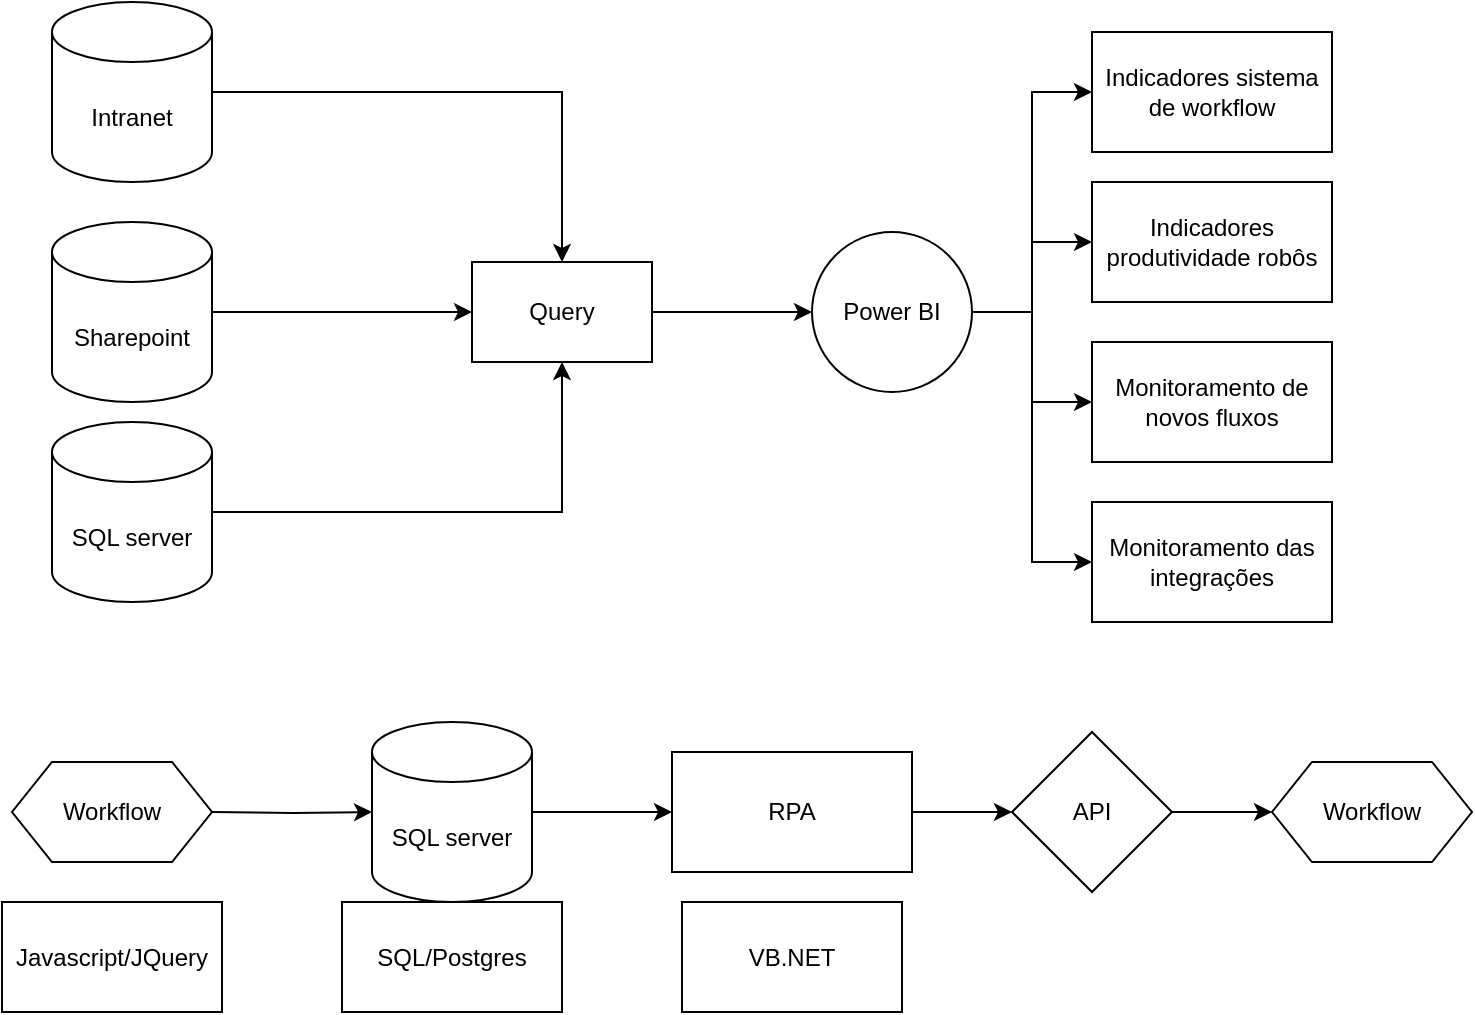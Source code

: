 <mxfile version="20.5.1" type="github">
  <diagram id="pgyUzo-EdbE7iAufv_5Z" name="Página-1">
    <mxGraphModel dx="1477" dy="643" grid="1" gridSize="10" guides="1" tooltips="1" connect="1" arrows="1" fold="1" page="1" pageScale="1" pageWidth="827" pageHeight="1169" math="0" shadow="0">
      <root>
        <mxCell id="0" />
        <mxCell id="1" parent="0" />
        <mxCell id="u4DqfuzbmO5H2EHJ0Osz-14" style="edgeStyle=orthogonalEdgeStyle;rounded=0;orthogonalLoop=1;jettySize=auto;html=1;exitX=1;exitY=0.5;exitDx=0;exitDy=0;exitPerimeter=0;entryX=0.5;entryY=1;entryDx=0;entryDy=0;" edge="1" parent="1" source="u4DqfuzbmO5H2EHJ0Osz-1" target="u4DqfuzbmO5H2EHJ0Osz-3">
          <mxGeometry relative="1" as="geometry" />
        </mxCell>
        <mxCell id="u4DqfuzbmO5H2EHJ0Osz-1" value="SQL server" style="shape=cylinder3;whiteSpace=wrap;html=1;boundedLbl=1;backgroundOutline=1;size=15;" vertex="1" parent="1">
          <mxGeometry x="70" y="250" width="80" height="90" as="geometry" />
        </mxCell>
        <mxCell id="u4DqfuzbmO5H2EHJ0Osz-6" style="edgeStyle=orthogonalEdgeStyle;rounded=0;orthogonalLoop=1;jettySize=auto;html=1;exitX=1;exitY=0.5;exitDx=0;exitDy=0;entryX=0;entryY=0.5;entryDx=0;entryDy=0;" edge="1" parent="1" source="u4DqfuzbmO5H2EHJ0Osz-3" target="u4DqfuzbmO5H2EHJ0Osz-4">
          <mxGeometry relative="1" as="geometry" />
        </mxCell>
        <mxCell id="u4DqfuzbmO5H2EHJ0Osz-3" value="Query" style="rounded=0;whiteSpace=wrap;html=1;" vertex="1" parent="1">
          <mxGeometry x="280" y="170" width="90" height="50" as="geometry" />
        </mxCell>
        <mxCell id="u4DqfuzbmO5H2EHJ0Osz-30" style="edgeStyle=orthogonalEdgeStyle;rounded=0;orthogonalLoop=1;jettySize=auto;html=1;exitX=1;exitY=0.5;exitDx=0;exitDy=0;entryX=0;entryY=0.5;entryDx=0;entryDy=0;" edge="1" parent="1" source="u4DqfuzbmO5H2EHJ0Osz-4" target="u4DqfuzbmO5H2EHJ0Osz-29">
          <mxGeometry relative="1" as="geometry" />
        </mxCell>
        <mxCell id="u4DqfuzbmO5H2EHJ0Osz-34" style="edgeStyle=orthogonalEdgeStyle;rounded=0;orthogonalLoop=1;jettySize=auto;html=1;exitX=1;exitY=0.5;exitDx=0;exitDy=0;entryX=0;entryY=0.5;entryDx=0;entryDy=0;" edge="1" parent="1" source="u4DqfuzbmO5H2EHJ0Osz-4" target="u4DqfuzbmO5H2EHJ0Osz-31">
          <mxGeometry relative="1" as="geometry" />
        </mxCell>
        <mxCell id="u4DqfuzbmO5H2EHJ0Osz-35" style="edgeStyle=orthogonalEdgeStyle;rounded=0;orthogonalLoop=1;jettySize=auto;html=1;exitX=1;exitY=0.5;exitDx=0;exitDy=0;entryX=0;entryY=0.5;entryDx=0;entryDy=0;" edge="1" parent="1" source="u4DqfuzbmO5H2EHJ0Osz-4" target="u4DqfuzbmO5H2EHJ0Osz-32">
          <mxGeometry relative="1" as="geometry" />
        </mxCell>
        <mxCell id="u4DqfuzbmO5H2EHJ0Osz-36" style="edgeStyle=orthogonalEdgeStyle;rounded=0;orthogonalLoop=1;jettySize=auto;html=1;exitX=1;exitY=0.5;exitDx=0;exitDy=0;entryX=0;entryY=0.5;entryDx=0;entryDy=0;" edge="1" parent="1" source="u4DqfuzbmO5H2EHJ0Osz-4" target="u4DqfuzbmO5H2EHJ0Osz-33">
          <mxGeometry relative="1" as="geometry" />
        </mxCell>
        <mxCell id="u4DqfuzbmO5H2EHJ0Osz-4" value="Power BI" style="ellipse;whiteSpace=wrap;html=1;aspect=fixed;" vertex="1" parent="1">
          <mxGeometry x="450" y="155" width="80" height="80" as="geometry" />
        </mxCell>
        <mxCell id="u4DqfuzbmO5H2EHJ0Osz-12" style="edgeStyle=orthogonalEdgeStyle;rounded=0;orthogonalLoop=1;jettySize=auto;html=1;exitX=1;exitY=0.5;exitDx=0;exitDy=0;exitPerimeter=0;entryX=0.5;entryY=0;entryDx=0;entryDy=0;" edge="1" parent="1" source="u4DqfuzbmO5H2EHJ0Osz-8" target="u4DqfuzbmO5H2EHJ0Osz-3">
          <mxGeometry relative="1" as="geometry" />
        </mxCell>
        <mxCell id="u4DqfuzbmO5H2EHJ0Osz-8" value="Intranet" style="shape=cylinder3;whiteSpace=wrap;html=1;boundedLbl=1;backgroundOutline=1;size=15;" vertex="1" parent="1">
          <mxGeometry x="70" y="40" width="80" height="90" as="geometry" />
        </mxCell>
        <mxCell id="u4DqfuzbmO5H2EHJ0Osz-13" style="edgeStyle=orthogonalEdgeStyle;rounded=0;orthogonalLoop=1;jettySize=auto;html=1;exitX=1;exitY=0.5;exitDx=0;exitDy=0;exitPerimeter=0;entryX=0;entryY=0.5;entryDx=0;entryDy=0;" edge="1" parent="1" source="u4DqfuzbmO5H2EHJ0Osz-9" target="u4DqfuzbmO5H2EHJ0Osz-3">
          <mxGeometry relative="1" as="geometry" />
        </mxCell>
        <mxCell id="u4DqfuzbmO5H2EHJ0Osz-9" value="Sharepoint" style="shape=cylinder3;whiteSpace=wrap;html=1;boundedLbl=1;backgroundOutline=1;size=15;" vertex="1" parent="1">
          <mxGeometry x="70" y="150" width="80" height="90" as="geometry" />
        </mxCell>
        <mxCell id="u4DqfuzbmO5H2EHJ0Osz-18" style="edgeStyle=orthogonalEdgeStyle;rounded=0;orthogonalLoop=1;jettySize=auto;html=1;exitX=1;exitY=0.5;exitDx=0;exitDy=0;entryX=0;entryY=0.5;entryDx=0;entryDy=0;entryPerimeter=0;" edge="1" parent="1" target="u4DqfuzbmO5H2EHJ0Osz-17">
          <mxGeometry relative="1" as="geometry">
            <mxPoint x="150" y="445" as="sourcePoint" />
          </mxGeometry>
        </mxCell>
        <mxCell id="u4DqfuzbmO5H2EHJ0Osz-20" style="edgeStyle=orthogonalEdgeStyle;rounded=0;orthogonalLoop=1;jettySize=auto;html=1;exitX=1;exitY=0.5;exitDx=0;exitDy=0;exitPerimeter=0;entryX=0;entryY=0.5;entryDx=0;entryDy=0;" edge="1" parent="1" source="u4DqfuzbmO5H2EHJ0Osz-17" target="u4DqfuzbmO5H2EHJ0Osz-19">
          <mxGeometry relative="1" as="geometry" />
        </mxCell>
        <mxCell id="u4DqfuzbmO5H2EHJ0Osz-17" value="SQL server" style="shape=cylinder3;whiteSpace=wrap;html=1;boundedLbl=1;backgroundOutline=1;size=15;" vertex="1" parent="1">
          <mxGeometry x="230" y="400" width="80" height="90" as="geometry" />
        </mxCell>
        <mxCell id="u4DqfuzbmO5H2EHJ0Osz-23" style="edgeStyle=orthogonalEdgeStyle;rounded=0;orthogonalLoop=1;jettySize=auto;html=1;exitX=1;exitY=0.5;exitDx=0;exitDy=0;" edge="1" parent="1" source="u4DqfuzbmO5H2EHJ0Osz-19" target="u4DqfuzbmO5H2EHJ0Osz-22">
          <mxGeometry relative="1" as="geometry" />
        </mxCell>
        <mxCell id="u4DqfuzbmO5H2EHJ0Osz-19" value="RPA" style="rounded=0;whiteSpace=wrap;html=1;" vertex="1" parent="1">
          <mxGeometry x="380" y="415" width="120" height="60" as="geometry" />
        </mxCell>
        <mxCell id="u4DqfuzbmO5H2EHJ0Osz-21" value="Workflow" style="shape=hexagon;perimeter=hexagonPerimeter2;whiteSpace=wrap;html=1;fixedSize=1;" vertex="1" parent="1">
          <mxGeometry x="50" y="420" width="100" height="50" as="geometry" />
        </mxCell>
        <mxCell id="u4DqfuzbmO5H2EHJ0Osz-25" style="edgeStyle=orthogonalEdgeStyle;rounded=0;orthogonalLoop=1;jettySize=auto;html=1;exitX=1;exitY=0.5;exitDx=0;exitDy=0;entryX=0;entryY=0.5;entryDx=0;entryDy=0;" edge="1" parent="1" source="u4DqfuzbmO5H2EHJ0Osz-22" target="u4DqfuzbmO5H2EHJ0Osz-24">
          <mxGeometry relative="1" as="geometry" />
        </mxCell>
        <mxCell id="u4DqfuzbmO5H2EHJ0Osz-22" value="API" style="rhombus;whiteSpace=wrap;html=1;" vertex="1" parent="1">
          <mxGeometry x="550" y="405" width="80" height="80" as="geometry" />
        </mxCell>
        <mxCell id="u4DqfuzbmO5H2EHJ0Osz-24" value="Workflow" style="shape=hexagon;perimeter=hexagonPerimeter2;whiteSpace=wrap;html=1;fixedSize=1;" vertex="1" parent="1">
          <mxGeometry x="680" y="420" width="100" height="50" as="geometry" />
        </mxCell>
        <mxCell id="u4DqfuzbmO5H2EHJ0Osz-26" value="Javascript/JQuery" style="rounded=0;whiteSpace=wrap;html=1;" vertex="1" parent="1">
          <mxGeometry x="45" y="490" width="110" height="55" as="geometry" />
        </mxCell>
        <mxCell id="u4DqfuzbmO5H2EHJ0Osz-27" value="SQL/Postgres" style="rounded=0;whiteSpace=wrap;html=1;" vertex="1" parent="1">
          <mxGeometry x="215" y="490" width="110" height="55" as="geometry" />
        </mxCell>
        <mxCell id="u4DqfuzbmO5H2EHJ0Osz-28" value="VB.NET" style="rounded=0;whiteSpace=wrap;html=1;" vertex="1" parent="1">
          <mxGeometry x="385" y="490" width="110" height="55" as="geometry" />
        </mxCell>
        <mxCell id="u4DqfuzbmO5H2EHJ0Osz-29" value="Indicadores sistema de workflow" style="rounded=0;whiteSpace=wrap;html=1;" vertex="1" parent="1">
          <mxGeometry x="590" y="55" width="120" height="60" as="geometry" />
        </mxCell>
        <mxCell id="u4DqfuzbmO5H2EHJ0Osz-31" value="Indicadores produtividade robôs" style="rounded=0;whiteSpace=wrap;html=1;" vertex="1" parent="1">
          <mxGeometry x="590" y="130" width="120" height="60" as="geometry" />
        </mxCell>
        <mxCell id="u4DqfuzbmO5H2EHJ0Osz-32" value="Monitoramento de novos fluxos" style="rounded=0;whiteSpace=wrap;html=1;" vertex="1" parent="1">
          <mxGeometry x="590" y="210" width="120" height="60" as="geometry" />
        </mxCell>
        <mxCell id="u4DqfuzbmO5H2EHJ0Osz-33" value="Monitoramento das integrações" style="rounded=0;whiteSpace=wrap;html=1;" vertex="1" parent="1">
          <mxGeometry x="590" y="290" width="120" height="60" as="geometry" />
        </mxCell>
      </root>
    </mxGraphModel>
  </diagram>
</mxfile>
